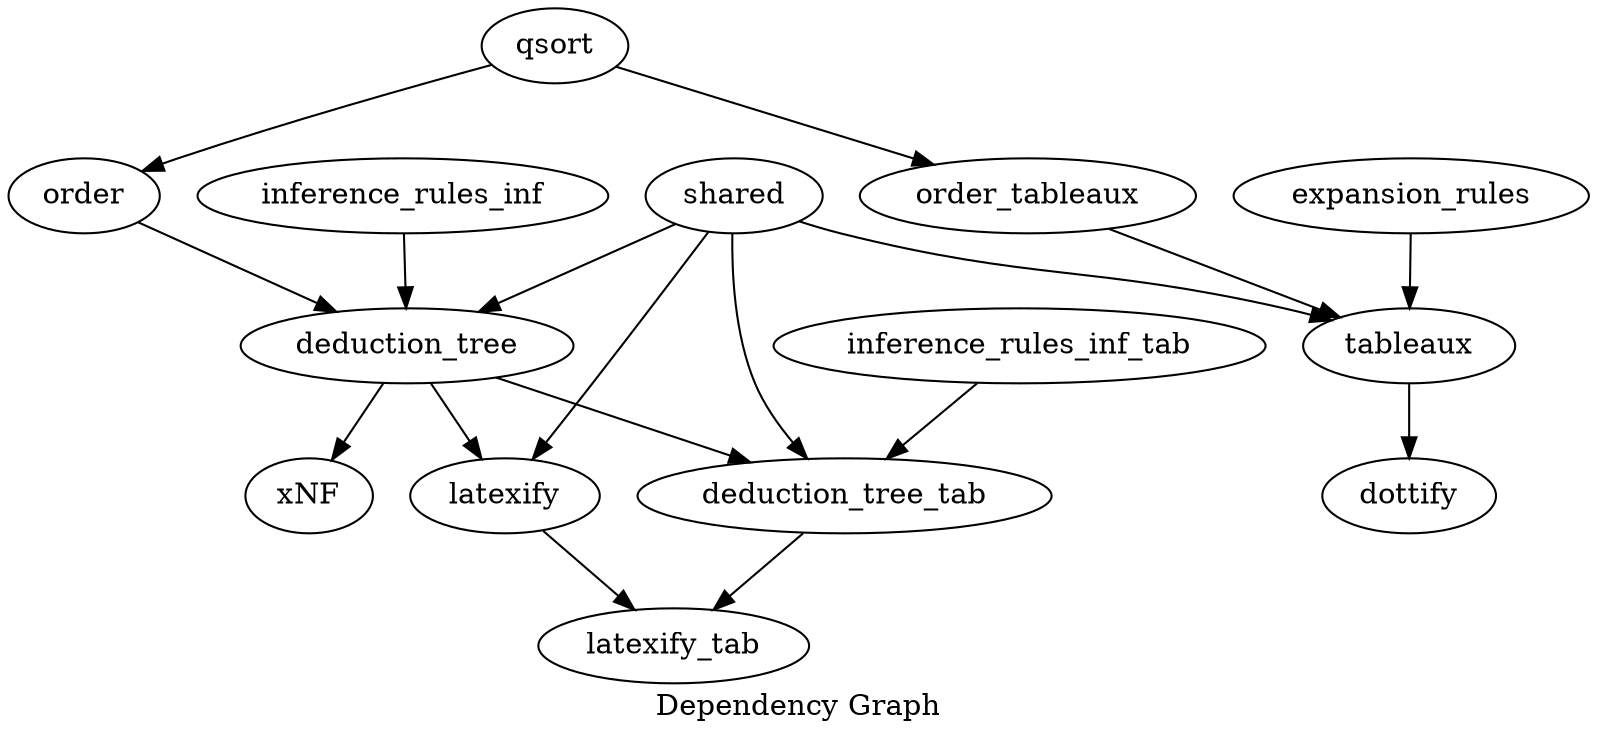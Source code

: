 digraph DG {
	label = "Dependency Graph";
	deduction_tree -> deduction_tree_tab;
	deduction_tree -> latexify;
	deduction_tree -> xNF;
	deduction_tree_tab -> latexify_tab;
	expansion_rules -> tableaux;
	inference_rules_inf -> deduction_tree;
	inference_rules_inf_tab -> deduction_tree_tab;
	latexify -> latexify_tab;
	qsort -> order;
	qsort -> order_tableaux;
	shared -> deduction_tree;
	shared -> deduction_tree_tab;
	shared -> latexify;
	shared -> tableaux;
	tableaux -> dottify;
	order -> deduction_tree;
	order_tableaux -> tableaux;
}
